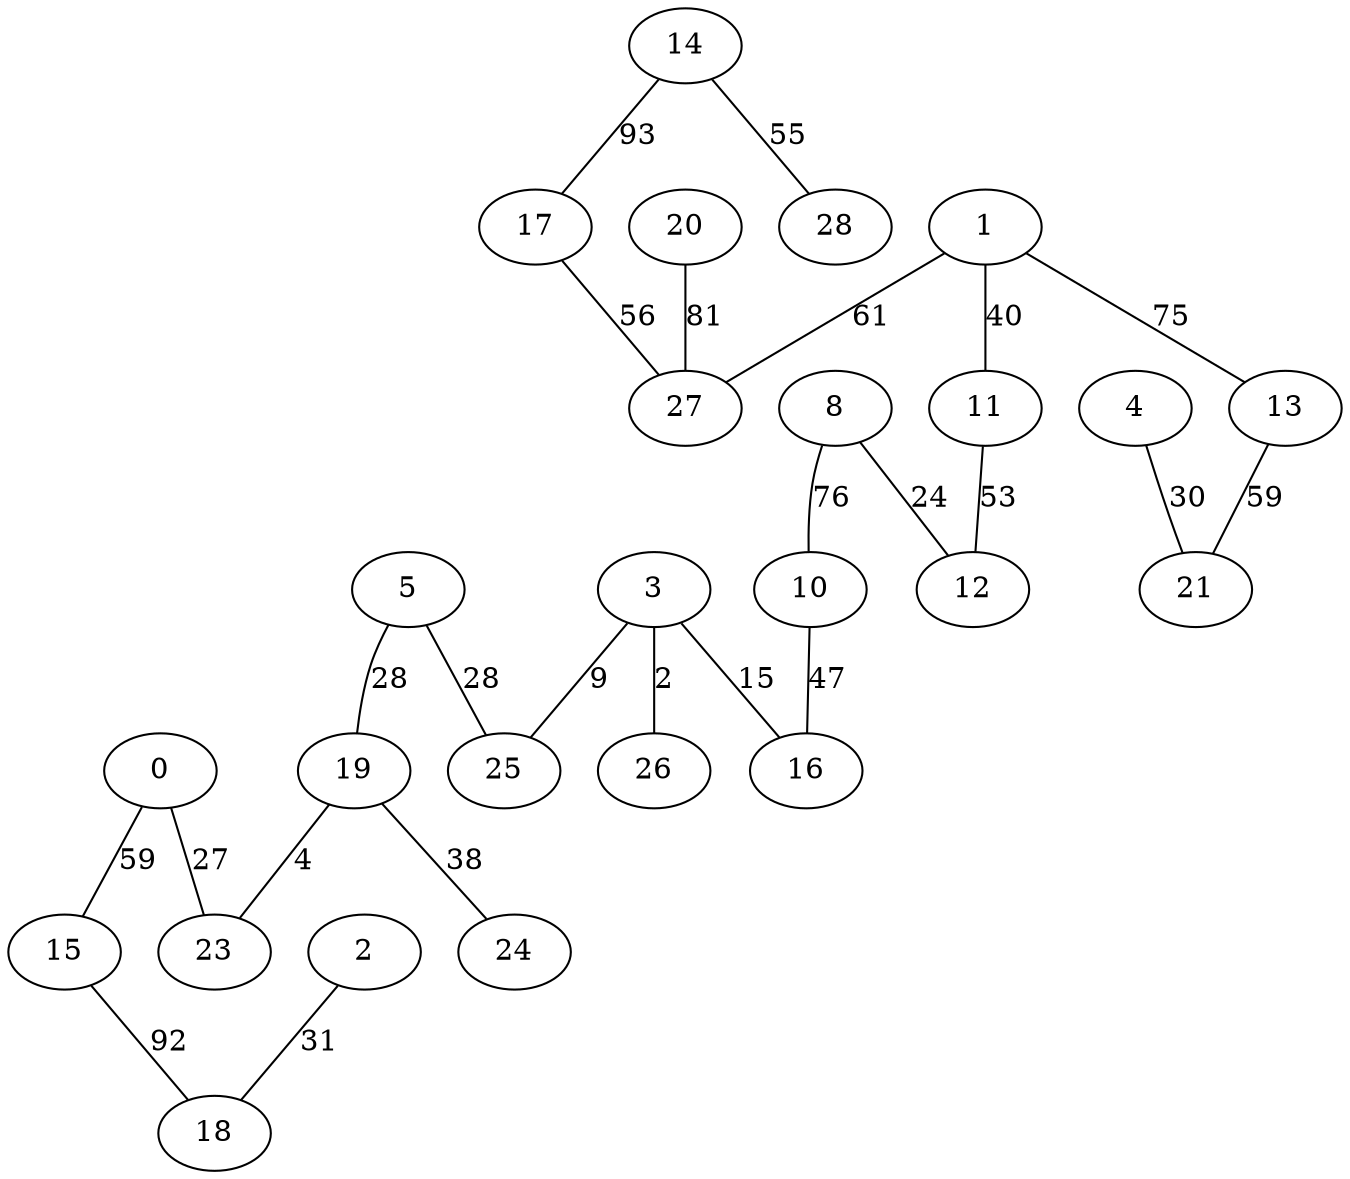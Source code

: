 graph {
  0 [label="0"];
  1 [label="1"];
  2 [label="2"];
  3 [label="3"];
  4 [label="4"];
  5 [label="5"];
  8 [label="8"];
  10 [label="10"];
  11 [label="11"];
  12 [label="12"];
  13 [label="13"];
  14 [label="14"];
  15 [label="15"];
  16 [label="16"];
  17 [label="17"];
  18 [label="18"];
  19 [label="19"];
  20 [label="20"];
  21 [label="21"];
  23 [label="23"];
  24 [label="24"];
  25 [label="25"];
  26 [label="26"];
  27 [label="27"];
  28 [label="28"];
  0 -- 15 [label="59"];
  0 -- 23 [label="27"];
  1 -- 11 [label="40"];
  1 -- 27 [label="61"];
  1 -- 13 [label="75"];
  2 -- 18 [label="31"];
  3 -- 26 [label="2"];
  3 -- 25 [label="9"];
  3 -- 16 [label="15"];
  4 -- 21 [label="30"];
  5 -- 19 [label="28"];
  5 -- 25 [label="28"];
  8 -- 10 [label="76"];
  8 -- 12 [label="24"];
  10 -- 16 [label="47"];
  11 -- 12 [label="53"];
  13 -- 21 [label="59"];
  14 -- 17 [label="93"];
  14 -- 28 [label="55"];
  15 -- 18 [label="92"];
  17 -- 27 [label="56"];
  19 -- 23 [label="4"];
  19 -- 24 [label="38"];
  20 -- 27 [label="81"];
}